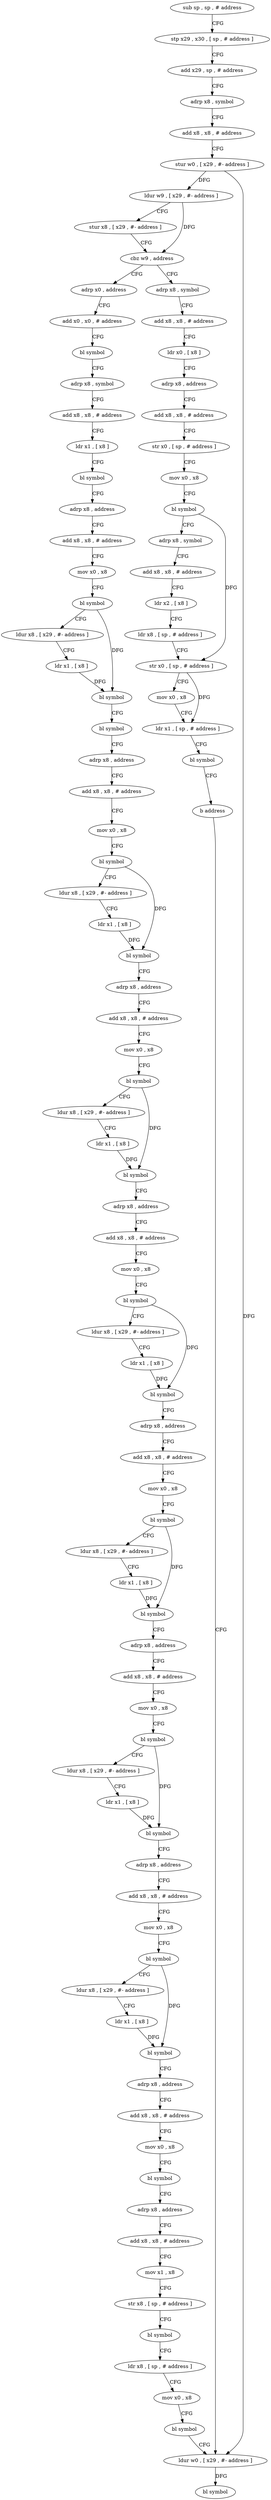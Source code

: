 digraph "func" {
"4200204" [label = "sub sp , sp , # address" ]
"4200208" [label = "stp x29 , x30 , [ sp , # address ]" ]
"4200212" [label = "add x29 , sp , # address" ]
"4200216" [label = "adrp x8 , symbol" ]
"4200220" [label = "add x8 , x8 , # address" ]
"4200224" [label = "stur w0 , [ x29 , #- address ]" ]
"4200228" [label = "ldur w9 , [ x29 , #- address ]" ]
"4200232" [label = "stur x8 , [ x29 , #- address ]" ]
"4200236" [label = "cbz w9 , address" ]
"4200308" [label = "adrp x0 , address" ]
"4200240" [label = "adrp x8 , symbol" ]
"4200312" [label = "add x0 , x0 , # address" ]
"4200316" [label = "bl symbol" ]
"4200320" [label = "adrp x8 , symbol" ]
"4200324" [label = "add x8 , x8 , # address" ]
"4200328" [label = "ldr x1 , [ x8 ]" ]
"4200332" [label = "bl symbol" ]
"4200336" [label = "adrp x8 , address" ]
"4200340" [label = "add x8 , x8 , # address" ]
"4200344" [label = "mov x0 , x8" ]
"4200348" [label = "bl symbol" ]
"4200352" [label = "ldur x8 , [ x29 , #- address ]" ]
"4200356" [label = "ldr x1 , [ x8 ]" ]
"4200360" [label = "bl symbol" ]
"4200364" [label = "bl symbol" ]
"4200368" [label = "adrp x8 , address" ]
"4200372" [label = "add x8 , x8 , # address" ]
"4200376" [label = "mov x0 , x8" ]
"4200380" [label = "bl symbol" ]
"4200384" [label = "ldur x8 , [ x29 , #- address ]" ]
"4200388" [label = "ldr x1 , [ x8 ]" ]
"4200392" [label = "bl symbol" ]
"4200396" [label = "adrp x8 , address" ]
"4200400" [label = "add x8 , x8 , # address" ]
"4200404" [label = "mov x0 , x8" ]
"4200408" [label = "bl symbol" ]
"4200412" [label = "ldur x8 , [ x29 , #- address ]" ]
"4200416" [label = "ldr x1 , [ x8 ]" ]
"4200420" [label = "bl symbol" ]
"4200424" [label = "adrp x8 , address" ]
"4200428" [label = "add x8 , x8 , # address" ]
"4200432" [label = "mov x0 , x8" ]
"4200436" [label = "bl symbol" ]
"4200440" [label = "ldur x8 , [ x29 , #- address ]" ]
"4200444" [label = "ldr x1 , [ x8 ]" ]
"4200448" [label = "bl symbol" ]
"4200452" [label = "adrp x8 , address" ]
"4200456" [label = "add x8 , x8 , # address" ]
"4200460" [label = "mov x0 , x8" ]
"4200464" [label = "bl symbol" ]
"4200468" [label = "ldur x8 , [ x29 , #- address ]" ]
"4200472" [label = "ldr x1 , [ x8 ]" ]
"4200476" [label = "bl symbol" ]
"4200480" [label = "adrp x8 , address" ]
"4200484" [label = "add x8 , x8 , # address" ]
"4200488" [label = "mov x0 , x8" ]
"4200492" [label = "bl symbol" ]
"4200496" [label = "ldur x8 , [ x29 , #- address ]" ]
"4200500" [label = "ldr x1 , [ x8 ]" ]
"4200504" [label = "bl symbol" ]
"4200508" [label = "adrp x8 , address" ]
"4200512" [label = "add x8 , x8 , # address" ]
"4200516" [label = "mov x0 , x8" ]
"4200520" [label = "bl symbol" ]
"4200524" [label = "ldur x8 , [ x29 , #- address ]" ]
"4200528" [label = "ldr x1 , [ x8 ]" ]
"4200532" [label = "bl symbol" ]
"4200536" [label = "adrp x8 , address" ]
"4200540" [label = "add x8 , x8 , # address" ]
"4200544" [label = "mov x0 , x8" ]
"4200548" [label = "bl symbol" ]
"4200552" [label = "adrp x8 , address" ]
"4200556" [label = "add x8 , x8 , # address" ]
"4200560" [label = "mov x1 , x8" ]
"4200564" [label = "str x8 , [ sp , # address ]" ]
"4200568" [label = "bl symbol" ]
"4200572" [label = "ldr x8 , [ sp , # address ]" ]
"4200576" [label = "mov x0 , x8" ]
"4200580" [label = "bl symbol" ]
"4200584" [label = "ldur w0 , [ x29 , #- address ]" ]
"4200244" [label = "add x8 , x8 , # address" ]
"4200248" [label = "ldr x0 , [ x8 ]" ]
"4200252" [label = "adrp x8 , address" ]
"4200256" [label = "add x8 , x8 , # address" ]
"4200260" [label = "str x0 , [ sp , # address ]" ]
"4200264" [label = "mov x0 , x8" ]
"4200268" [label = "bl symbol" ]
"4200272" [label = "adrp x8 , symbol" ]
"4200276" [label = "add x8 , x8 , # address" ]
"4200280" [label = "ldr x2 , [ x8 ]" ]
"4200284" [label = "ldr x8 , [ sp , # address ]" ]
"4200288" [label = "str x0 , [ sp , # address ]" ]
"4200292" [label = "mov x0 , x8" ]
"4200296" [label = "ldr x1 , [ sp , # address ]" ]
"4200300" [label = "bl symbol" ]
"4200304" [label = "b address" ]
"4200588" [label = "bl symbol" ]
"4200204" -> "4200208" [ label = "CFG" ]
"4200208" -> "4200212" [ label = "CFG" ]
"4200212" -> "4200216" [ label = "CFG" ]
"4200216" -> "4200220" [ label = "CFG" ]
"4200220" -> "4200224" [ label = "CFG" ]
"4200224" -> "4200228" [ label = "DFG" ]
"4200224" -> "4200584" [ label = "DFG" ]
"4200228" -> "4200232" [ label = "CFG" ]
"4200228" -> "4200236" [ label = "DFG" ]
"4200232" -> "4200236" [ label = "CFG" ]
"4200236" -> "4200308" [ label = "CFG" ]
"4200236" -> "4200240" [ label = "CFG" ]
"4200308" -> "4200312" [ label = "CFG" ]
"4200240" -> "4200244" [ label = "CFG" ]
"4200312" -> "4200316" [ label = "CFG" ]
"4200316" -> "4200320" [ label = "CFG" ]
"4200320" -> "4200324" [ label = "CFG" ]
"4200324" -> "4200328" [ label = "CFG" ]
"4200328" -> "4200332" [ label = "CFG" ]
"4200332" -> "4200336" [ label = "CFG" ]
"4200336" -> "4200340" [ label = "CFG" ]
"4200340" -> "4200344" [ label = "CFG" ]
"4200344" -> "4200348" [ label = "CFG" ]
"4200348" -> "4200352" [ label = "CFG" ]
"4200348" -> "4200360" [ label = "DFG" ]
"4200352" -> "4200356" [ label = "CFG" ]
"4200356" -> "4200360" [ label = "DFG" ]
"4200360" -> "4200364" [ label = "CFG" ]
"4200364" -> "4200368" [ label = "CFG" ]
"4200368" -> "4200372" [ label = "CFG" ]
"4200372" -> "4200376" [ label = "CFG" ]
"4200376" -> "4200380" [ label = "CFG" ]
"4200380" -> "4200384" [ label = "CFG" ]
"4200380" -> "4200392" [ label = "DFG" ]
"4200384" -> "4200388" [ label = "CFG" ]
"4200388" -> "4200392" [ label = "DFG" ]
"4200392" -> "4200396" [ label = "CFG" ]
"4200396" -> "4200400" [ label = "CFG" ]
"4200400" -> "4200404" [ label = "CFG" ]
"4200404" -> "4200408" [ label = "CFG" ]
"4200408" -> "4200412" [ label = "CFG" ]
"4200408" -> "4200420" [ label = "DFG" ]
"4200412" -> "4200416" [ label = "CFG" ]
"4200416" -> "4200420" [ label = "DFG" ]
"4200420" -> "4200424" [ label = "CFG" ]
"4200424" -> "4200428" [ label = "CFG" ]
"4200428" -> "4200432" [ label = "CFG" ]
"4200432" -> "4200436" [ label = "CFG" ]
"4200436" -> "4200440" [ label = "CFG" ]
"4200436" -> "4200448" [ label = "DFG" ]
"4200440" -> "4200444" [ label = "CFG" ]
"4200444" -> "4200448" [ label = "DFG" ]
"4200448" -> "4200452" [ label = "CFG" ]
"4200452" -> "4200456" [ label = "CFG" ]
"4200456" -> "4200460" [ label = "CFG" ]
"4200460" -> "4200464" [ label = "CFG" ]
"4200464" -> "4200468" [ label = "CFG" ]
"4200464" -> "4200476" [ label = "DFG" ]
"4200468" -> "4200472" [ label = "CFG" ]
"4200472" -> "4200476" [ label = "DFG" ]
"4200476" -> "4200480" [ label = "CFG" ]
"4200480" -> "4200484" [ label = "CFG" ]
"4200484" -> "4200488" [ label = "CFG" ]
"4200488" -> "4200492" [ label = "CFG" ]
"4200492" -> "4200496" [ label = "CFG" ]
"4200492" -> "4200504" [ label = "DFG" ]
"4200496" -> "4200500" [ label = "CFG" ]
"4200500" -> "4200504" [ label = "DFG" ]
"4200504" -> "4200508" [ label = "CFG" ]
"4200508" -> "4200512" [ label = "CFG" ]
"4200512" -> "4200516" [ label = "CFG" ]
"4200516" -> "4200520" [ label = "CFG" ]
"4200520" -> "4200524" [ label = "CFG" ]
"4200520" -> "4200532" [ label = "DFG" ]
"4200524" -> "4200528" [ label = "CFG" ]
"4200528" -> "4200532" [ label = "DFG" ]
"4200532" -> "4200536" [ label = "CFG" ]
"4200536" -> "4200540" [ label = "CFG" ]
"4200540" -> "4200544" [ label = "CFG" ]
"4200544" -> "4200548" [ label = "CFG" ]
"4200548" -> "4200552" [ label = "CFG" ]
"4200552" -> "4200556" [ label = "CFG" ]
"4200556" -> "4200560" [ label = "CFG" ]
"4200560" -> "4200564" [ label = "CFG" ]
"4200564" -> "4200568" [ label = "CFG" ]
"4200568" -> "4200572" [ label = "CFG" ]
"4200572" -> "4200576" [ label = "CFG" ]
"4200576" -> "4200580" [ label = "CFG" ]
"4200580" -> "4200584" [ label = "CFG" ]
"4200584" -> "4200588" [ label = "DFG" ]
"4200244" -> "4200248" [ label = "CFG" ]
"4200248" -> "4200252" [ label = "CFG" ]
"4200252" -> "4200256" [ label = "CFG" ]
"4200256" -> "4200260" [ label = "CFG" ]
"4200260" -> "4200264" [ label = "CFG" ]
"4200264" -> "4200268" [ label = "CFG" ]
"4200268" -> "4200272" [ label = "CFG" ]
"4200268" -> "4200288" [ label = "DFG" ]
"4200272" -> "4200276" [ label = "CFG" ]
"4200276" -> "4200280" [ label = "CFG" ]
"4200280" -> "4200284" [ label = "CFG" ]
"4200284" -> "4200288" [ label = "CFG" ]
"4200288" -> "4200292" [ label = "CFG" ]
"4200288" -> "4200296" [ label = "DFG" ]
"4200292" -> "4200296" [ label = "CFG" ]
"4200296" -> "4200300" [ label = "CFG" ]
"4200300" -> "4200304" [ label = "CFG" ]
"4200304" -> "4200584" [ label = "CFG" ]
}
